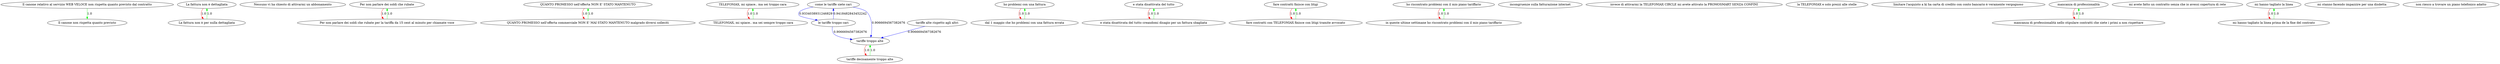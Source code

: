 digraph rawGraph {
"Il canone non rispetta quanto previsto";"Il canone relativo al servizio WEB VELOCE non rispetta quanto previsto dal contratto";"La fattura non è dettagliata";"La fattura non è per nulla dettagliata";"Nessuno vi ha chiesto di attivarmi un abbonamento";"Per non parlare dei soldi che rubate";"Per non parlare dei soldi che rubate per la tariffa da 15 cent al minuto per chiamate voce";"QUANTO PROMESSO nell'offerta NON E' STATO MANTENUTO";"QUANTO PROMESSO nell'offerta commerciale NON E' MAI STATO MANTENUTO malgrado diversi solleciti";"TELEFONIAX, mi spiace.. ma sei troppo cara";"TELEFONIAX, mi spiace.. ma sei sempre troppo cara";"come le tariffe siete cari";"ho problemi con una fattura";"dal 1 maggio che ho problemi con una fattura errata";"e stata disattivata del tutto";"e stata disattivata del tutto creandomi disagio per un fattura sbagliata";"fare contratti finisce con litigi";"fare contratti con TELEFONIAX finisce con litigi tramite avvocato";"ho riscontrato problemi con il mio piano tariffario";"in queste ultime settimane ho riscontrato problemi con il mio piano tariffario";"incongruenze sulla fatturazione internet";"invece di attivarmi la TELEFONIAX CIRCLE mi avete attivato la PROMOSMART SENZA CONFINI";"la TELEFONIAX e solo prezzi alle stelle";"le tariffe troppo cari";"limitare l'acquisto a ki ha carta di credito con conto bancario è veramente vergognoso";"mancanza di professionalità";"mancanza di professionalità nello stipulare contratti che siete i primi a non rispettare";"mi avete fatto un contratto senza che io avessi copertura di rete";"mi hanno tagliato la linea";"mi hanno tagliato la linea prima de la fine del contrato";"mi stanno facendo impazzire per una disdetta";"non riesco a trovare un piano telefonico adatto";"tariffe alte rispetto agli altri";"tariffe troppo alte";"tariffe decisamente troppo alte";"Il canone relativo al servizio WEB VELOCE non rispetta quanto previsto dal contratto" -> "Il canone non rispetta quanto previsto" [label=1.0] [color=green]
"La fattura non è per nulla dettagliata" -> "La fattura non è dettagliata" [label=1.0] [color=green]
"La fattura non è dettagliata" -> "La fattura non è per nulla dettagliata" [label=1.0] [color=red]
"Per non parlare dei soldi che rubate per la tariffa da 15 cent al minuto per chiamate voce" -> "Per non parlare dei soldi che rubate" [label=1.0] [color=green]
"Per non parlare dei soldi che rubate" -> "Per non parlare dei soldi che rubate per la tariffa da 15 cent al minuto per chiamate voce" [label=1.0] [color=red]
"QUANTO PROMESSO nell'offerta commerciale NON E' MAI STATO MANTENUTO malgrado diversi solleciti" -> "QUANTO PROMESSO nell'offerta NON E' STATO MANTENUTO" [label=1.0] [color=green]
"QUANTO PROMESSO nell'offerta NON E' STATO MANTENUTO" -> "QUANTO PROMESSO nell'offerta commerciale NON E' MAI STATO MANTENUTO malgrado diversi solleciti" [label=1.0] [color=red]
"TELEFONIAX, mi spiace.. ma sei sempre troppo cara" -> "TELEFONIAX, mi spiace.. ma sei troppo cara" [label=1.0] [color=green]
"TELEFONIAX, mi spiace.. ma sei troppo cara" -> "TELEFONIAX, mi spiace.. ma sei sempre troppo cara" [label=1.0] [color=red]
"dal 1 maggio che ho problemi con una fattura errata" -> "ho problemi con una fattura" [label=1.0] [color=green]
"ho problemi con una fattura" -> "dal 1 maggio che ho problemi con una fattura errata" [label=1.0] [color=red]
"e stata disattivata del tutto creandomi disagio per un fattura sbagliata" -> "e stata disattivata del tutto" [label=1.0] [color=green]
"e stata disattivata del tutto" -> "e stata disattivata del tutto creandomi disagio per un fattura sbagliata" [label=1.0] [color=red]
"fare contratti con TELEFONIAX finisce con litigi tramite avvocato" -> "fare contratti finisce con litigi" [label=1.0] [color=green]
"fare contratti finisce con litigi" -> "fare contratti con TELEFONIAX finisce con litigi tramite avvocato" [label=1.0] [color=red]
"in queste ultime settimane ho riscontrato problemi con il mio piano tariffario" -> "ho riscontrato problemi con il mio piano tariffario" [label=1.0] [color=green]
"ho riscontrato problemi con il mio piano tariffario" -> "in queste ultime settimane ho riscontrato problemi con il mio piano tariffario" [label=1.0] [color=red]
"le tariffe troppo cari" -> "come le tariffe siete cari" [label=0.9418482843452242] [color=blue]
"come le tariffe siete cari" -> "le tariffe troppo cari" [label=0.9334038931246829] [color=blue]
"mancanza di professionalità nello stipulare contratti che siete i primi a non rispettare" -> "mancanza di professionalità" [label=1.0] [color=green]
"mancanza di professionalità" -> "mancanza di professionalità nello stipulare contratti che siete i primi a non rispettare" [label=1.0] [color=red]
"mi hanno tagliato la linea prima de la fine del contrato" -> "mi hanno tagliato la linea" [label=1.0] [color=green]
"mi hanno tagliato la linea" -> "mi hanno tagliato la linea prima de la fine del contrato" [label=1.0] [color=red]
"tariffe decisamente troppo alte" -> "tariffe troppo alte" [label=1.0] [color=green]
"tariffe troppo alte" -> "tariffe decisamente troppo alte" [label=1.0] [color=red]
"tariffe alte rispetto agli altri" -> "tariffe troppo alte" [label=0.9066694567382676] [color=blue]
"le tariffe troppo cari" -> "tariffe troppo alte" [label=0.9066694567382676] [color=blue]
"come le tariffe siete cari" -> "tariffe troppo alte" [label=0.9066694567382676] [color=blue]
}